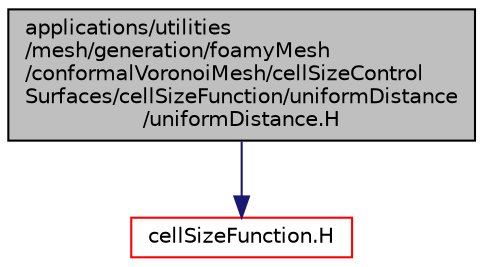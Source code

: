 digraph "applications/utilities/mesh/generation/foamyMesh/conformalVoronoiMesh/cellSizeControlSurfaces/cellSizeFunction/uniformDistance/uniformDistance.H"
{
  bgcolor="transparent";
  edge [fontname="Helvetica",fontsize="10",labelfontname="Helvetica",labelfontsize="10"];
  node [fontname="Helvetica",fontsize="10",shape=record];
  Node1 [label="applications/utilities\l/mesh/generation/foamyMesh\l/conformalVoronoiMesh/cellSizeControl\lSurfaces/cellSizeFunction/uniformDistance\l/uniformDistance.H",height=0.2,width=0.4,color="black", fillcolor="grey75", style="filled", fontcolor="black"];
  Node1 -> Node2 [color="midnightblue",fontsize="10",style="solid",fontname="Helvetica"];
  Node2 [label="cellSizeFunction.H",height=0.2,width=0.4,color="red",URL="$a04107.html"];
}
